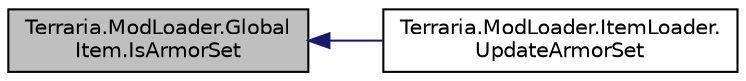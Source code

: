 digraph "Terraria.ModLoader.GlobalItem.IsArmorSet"
{
  edge [fontname="Helvetica",fontsize="10",labelfontname="Helvetica",labelfontsize="10"];
  node [fontname="Helvetica",fontsize="10",shape=record];
  rankdir="LR";
  Node86 [label="Terraria.ModLoader.Global\lItem.IsArmorSet",height=0.2,width=0.4,color="black", fillcolor="grey75", style="filled", fontcolor="black"];
  Node86 -> Node87 [dir="back",color="midnightblue",fontsize="10",style="solid",fontname="Helvetica"];
  Node87 [label="Terraria.ModLoader.ItemLoader.\lUpdateArmorSet",height=0.2,width=0.4,color="black", fillcolor="white", style="filled",URL="$class_terraria_1_1_mod_loader_1_1_item_loader.html#a1dfd88cf7a9a2a68a501db9414fa4f3e",tooltip="If the head&#39;s ModItem.IsArmorSet returns true, calls the head&#39;s ModItem.UpdateArmorSet. This is then repeated for the body, then the legs. Then for each GlobalItem, if GlobalItem.IsArmorSet returns a non-empty string, calls GlobalItem.UpdateArmorSet with that string. "];
}
